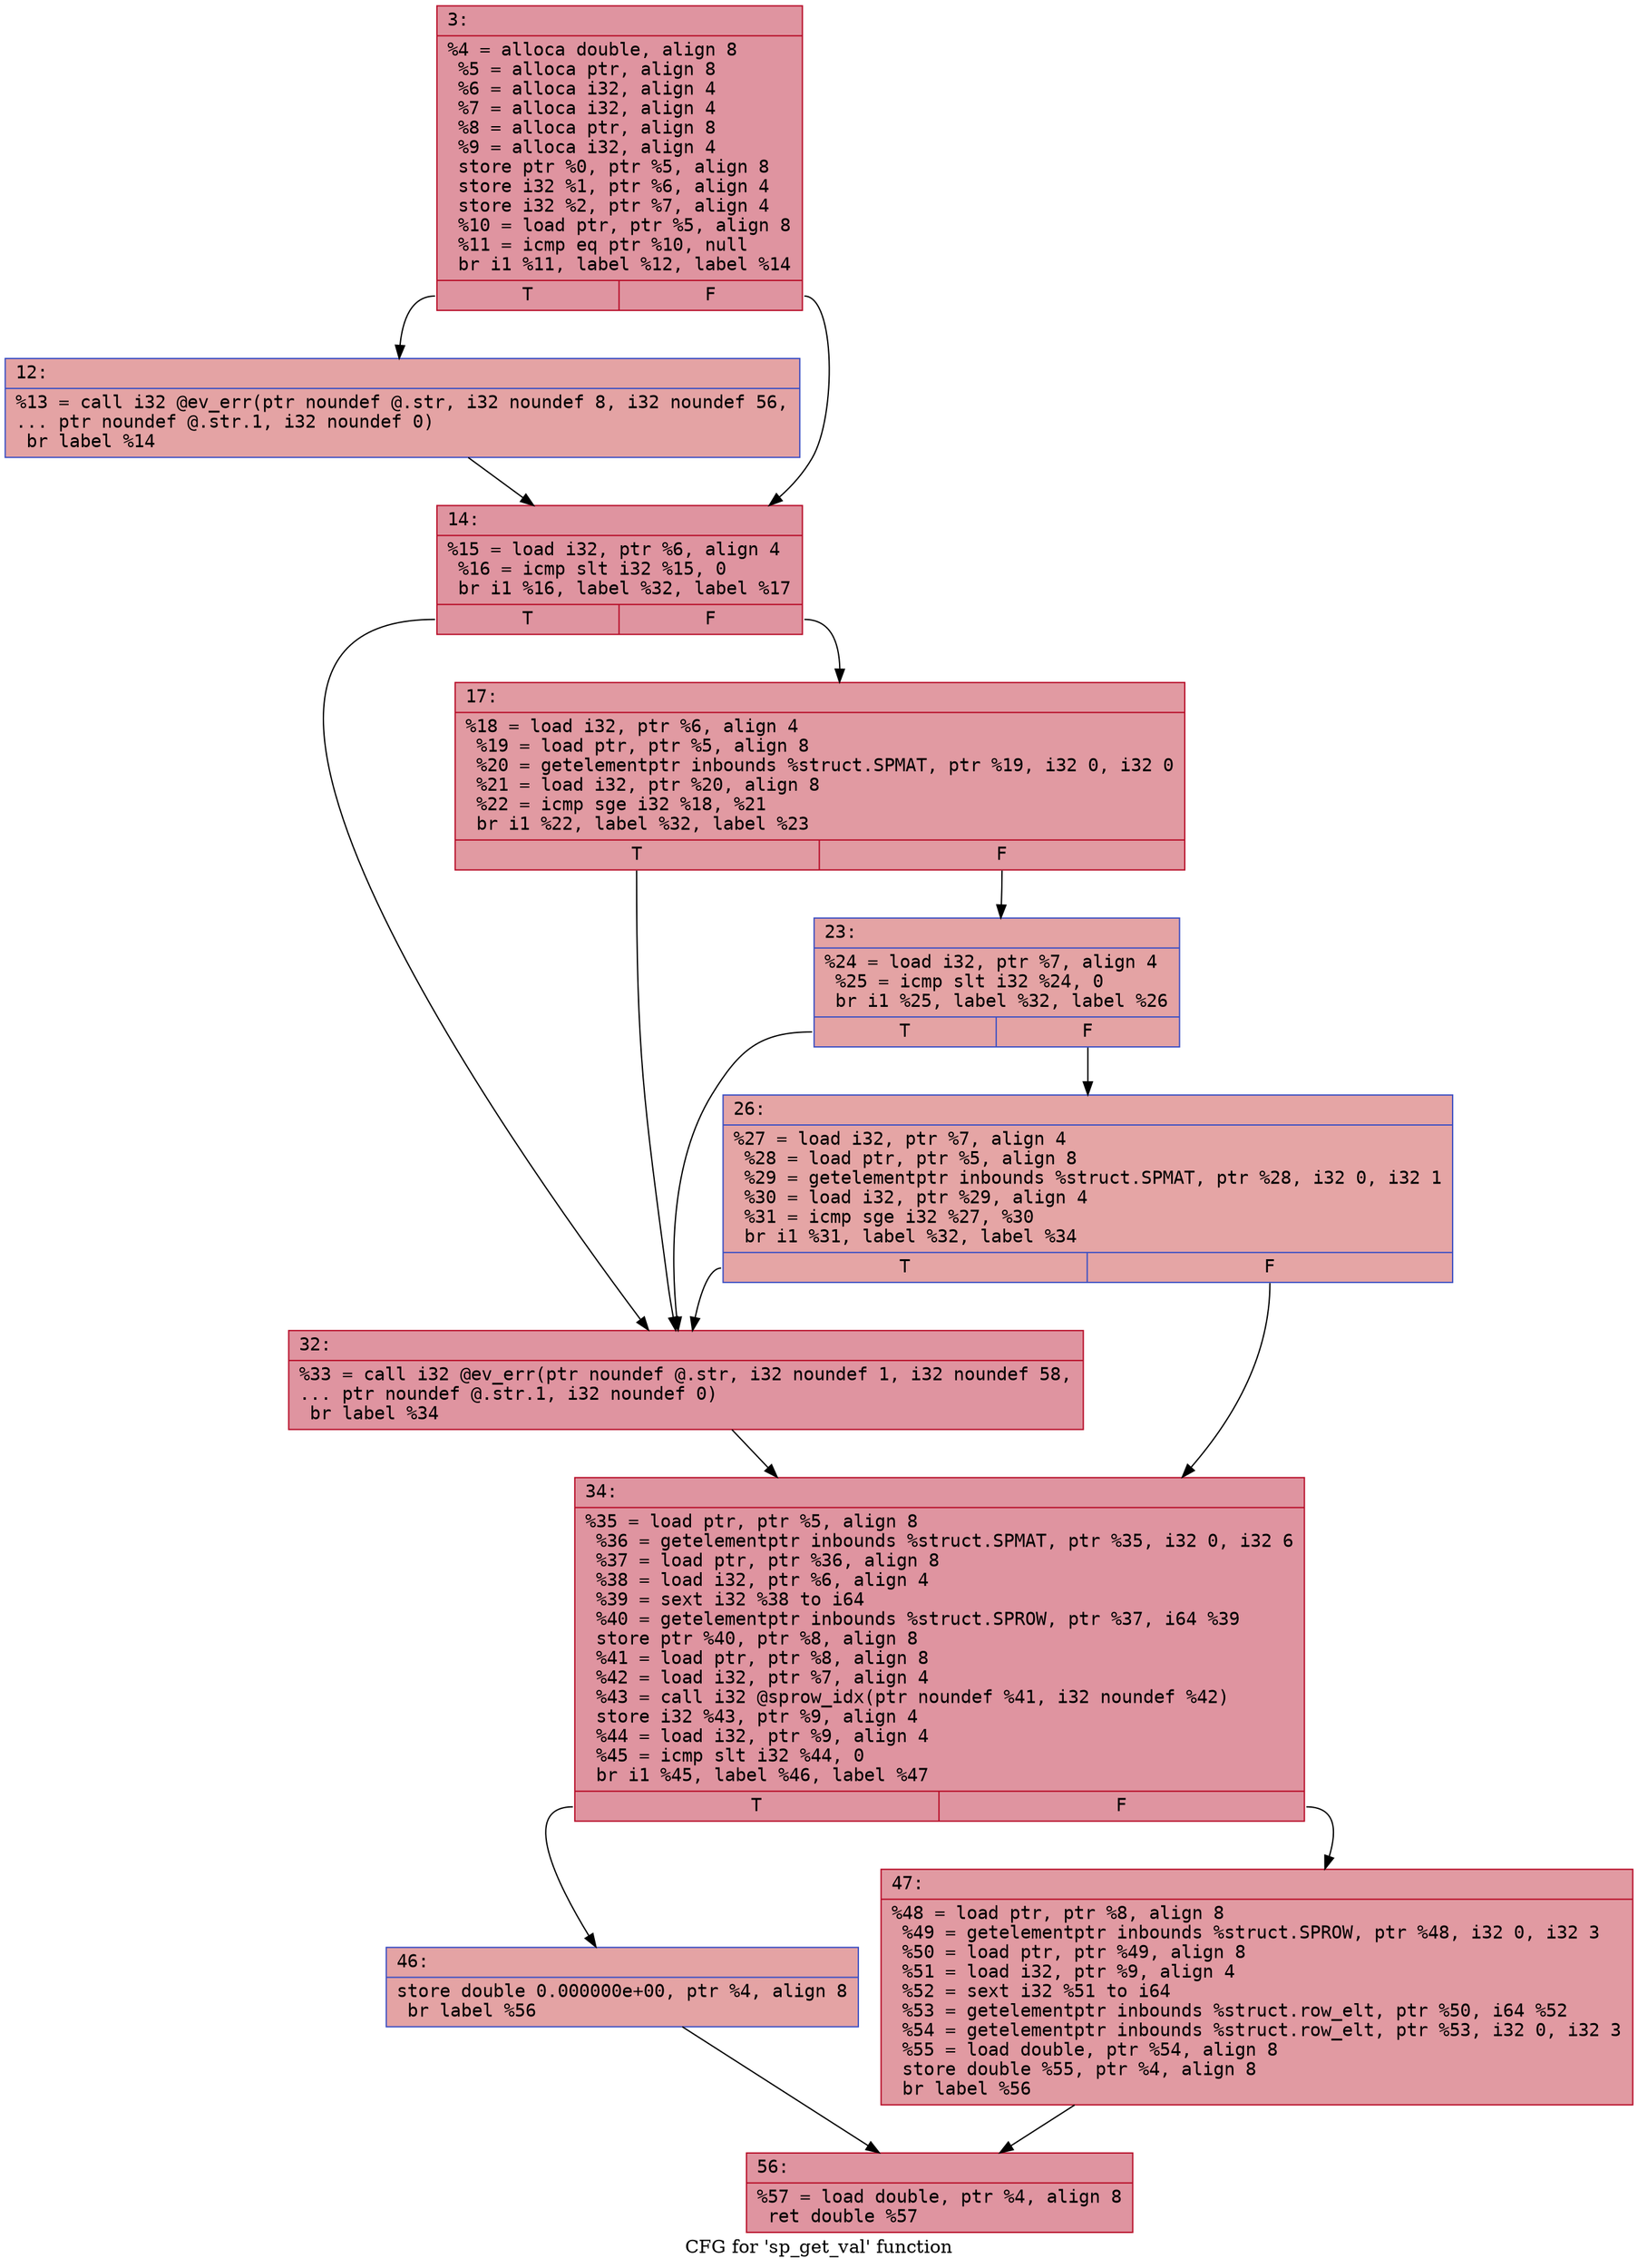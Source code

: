 digraph "CFG for 'sp_get_val' function" {
	label="CFG for 'sp_get_val' function";

	Node0x600002660320 [shape=record,color="#b70d28ff", style=filled, fillcolor="#b70d2870" fontname="Courier",label="{3:\l|  %4 = alloca double, align 8\l  %5 = alloca ptr, align 8\l  %6 = alloca i32, align 4\l  %7 = alloca i32, align 4\l  %8 = alloca ptr, align 8\l  %9 = alloca i32, align 4\l  store ptr %0, ptr %5, align 8\l  store i32 %1, ptr %6, align 4\l  store i32 %2, ptr %7, align 4\l  %10 = load ptr, ptr %5, align 8\l  %11 = icmp eq ptr %10, null\l  br i1 %11, label %12, label %14\l|{<s0>T|<s1>F}}"];
	Node0x600002660320:s0 -> Node0x600002660370[tooltip="3 -> 12\nProbability 37.50%" ];
	Node0x600002660320:s1 -> Node0x6000026603c0[tooltip="3 -> 14\nProbability 62.50%" ];
	Node0x600002660370 [shape=record,color="#3d50c3ff", style=filled, fillcolor="#c32e3170" fontname="Courier",label="{12:\l|  %13 = call i32 @ev_err(ptr noundef @.str, i32 noundef 8, i32 noundef 56,\l... ptr noundef @.str.1, i32 noundef 0)\l  br label %14\l}"];
	Node0x600002660370 -> Node0x6000026603c0[tooltip="12 -> 14\nProbability 100.00%" ];
	Node0x6000026603c0 [shape=record,color="#b70d28ff", style=filled, fillcolor="#b70d2870" fontname="Courier",label="{14:\l|  %15 = load i32, ptr %6, align 4\l  %16 = icmp slt i32 %15, 0\l  br i1 %16, label %32, label %17\l|{<s0>T|<s1>F}}"];
	Node0x6000026603c0:s0 -> Node0x600002660500[tooltip="14 -> 32\nProbability 37.50%" ];
	Node0x6000026603c0:s1 -> Node0x600002660410[tooltip="14 -> 17\nProbability 62.50%" ];
	Node0x600002660410 [shape=record,color="#b70d28ff", style=filled, fillcolor="#bb1b2c70" fontname="Courier",label="{17:\l|  %18 = load i32, ptr %6, align 4\l  %19 = load ptr, ptr %5, align 8\l  %20 = getelementptr inbounds %struct.SPMAT, ptr %19, i32 0, i32 0\l  %21 = load i32, ptr %20, align 8\l  %22 = icmp sge i32 %18, %21\l  br i1 %22, label %32, label %23\l|{<s0>T|<s1>F}}"];
	Node0x600002660410:s0 -> Node0x600002660500[tooltip="17 -> 32\nProbability 50.00%" ];
	Node0x600002660410:s1 -> Node0x600002660460[tooltip="17 -> 23\nProbability 50.00%" ];
	Node0x600002660460 [shape=record,color="#3d50c3ff", style=filled, fillcolor="#c32e3170" fontname="Courier",label="{23:\l|  %24 = load i32, ptr %7, align 4\l  %25 = icmp slt i32 %24, 0\l  br i1 %25, label %32, label %26\l|{<s0>T|<s1>F}}"];
	Node0x600002660460:s0 -> Node0x600002660500[tooltip="23 -> 32\nProbability 37.50%" ];
	Node0x600002660460:s1 -> Node0x6000026604b0[tooltip="23 -> 26\nProbability 62.50%" ];
	Node0x6000026604b0 [shape=record,color="#3d50c3ff", style=filled, fillcolor="#c5333470" fontname="Courier",label="{26:\l|  %27 = load i32, ptr %7, align 4\l  %28 = load ptr, ptr %5, align 8\l  %29 = getelementptr inbounds %struct.SPMAT, ptr %28, i32 0, i32 1\l  %30 = load i32, ptr %29, align 4\l  %31 = icmp sge i32 %27, %30\l  br i1 %31, label %32, label %34\l|{<s0>T|<s1>F}}"];
	Node0x6000026604b0:s0 -> Node0x600002660500[tooltip="26 -> 32\nProbability 50.00%" ];
	Node0x6000026604b0:s1 -> Node0x600002660550[tooltip="26 -> 34\nProbability 50.00%" ];
	Node0x600002660500 [shape=record,color="#b70d28ff", style=filled, fillcolor="#b70d2870" fontname="Courier",label="{32:\l|  %33 = call i32 @ev_err(ptr noundef @.str, i32 noundef 1, i32 noundef 58,\l... ptr noundef @.str.1, i32 noundef 0)\l  br label %34\l}"];
	Node0x600002660500 -> Node0x600002660550[tooltip="32 -> 34\nProbability 100.00%" ];
	Node0x600002660550 [shape=record,color="#b70d28ff", style=filled, fillcolor="#b70d2870" fontname="Courier",label="{34:\l|  %35 = load ptr, ptr %5, align 8\l  %36 = getelementptr inbounds %struct.SPMAT, ptr %35, i32 0, i32 6\l  %37 = load ptr, ptr %36, align 8\l  %38 = load i32, ptr %6, align 4\l  %39 = sext i32 %38 to i64\l  %40 = getelementptr inbounds %struct.SPROW, ptr %37, i64 %39\l  store ptr %40, ptr %8, align 8\l  %41 = load ptr, ptr %8, align 8\l  %42 = load i32, ptr %7, align 4\l  %43 = call i32 @sprow_idx(ptr noundef %41, i32 noundef %42)\l  store i32 %43, ptr %9, align 4\l  %44 = load i32, ptr %9, align 4\l  %45 = icmp slt i32 %44, 0\l  br i1 %45, label %46, label %47\l|{<s0>T|<s1>F}}"];
	Node0x600002660550:s0 -> Node0x6000026605a0[tooltip="34 -> 46\nProbability 37.50%" ];
	Node0x600002660550:s1 -> Node0x6000026605f0[tooltip="34 -> 47\nProbability 62.50%" ];
	Node0x6000026605a0 [shape=record,color="#3d50c3ff", style=filled, fillcolor="#c32e3170" fontname="Courier",label="{46:\l|  store double 0.000000e+00, ptr %4, align 8\l  br label %56\l}"];
	Node0x6000026605a0 -> Node0x600002660640[tooltip="46 -> 56\nProbability 100.00%" ];
	Node0x6000026605f0 [shape=record,color="#b70d28ff", style=filled, fillcolor="#bb1b2c70" fontname="Courier",label="{47:\l|  %48 = load ptr, ptr %8, align 8\l  %49 = getelementptr inbounds %struct.SPROW, ptr %48, i32 0, i32 3\l  %50 = load ptr, ptr %49, align 8\l  %51 = load i32, ptr %9, align 4\l  %52 = sext i32 %51 to i64\l  %53 = getelementptr inbounds %struct.row_elt, ptr %50, i64 %52\l  %54 = getelementptr inbounds %struct.row_elt, ptr %53, i32 0, i32 3\l  %55 = load double, ptr %54, align 8\l  store double %55, ptr %4, align 8\l  br label %56\l}"];
	Node0x6000026605f0 -> Node0x600002660640[tooltip="47 -> 56\nProbability 100.00%" ];
	Node0x600002660640 [shape=record,color="#b70d28ff", style=filled, fillcolor="#b70d2870" fontname="Courier",label="{56:\l|  %57 = load double, ptr %4, align 8\l  ret double %57\l}"];
}
